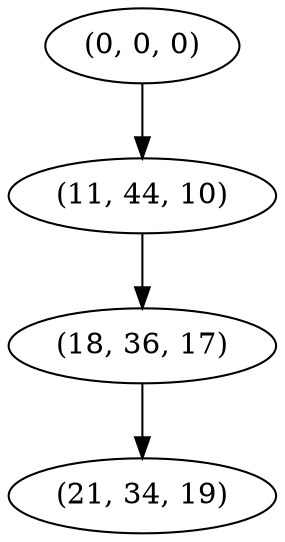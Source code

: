 digraph tree {
    "(0, 0, 0)";
    "(11, 44, 10)";
    "(18, 36, 17)";
    "(21, 34, 19)";
    "(0, 0, 0)" -> "(11, 44, 10)";
    "(11, 44, 10)" -> "(18, 36, 17)";
    "(18, 36, 17)" -> "(21, 34, 19)";
}
